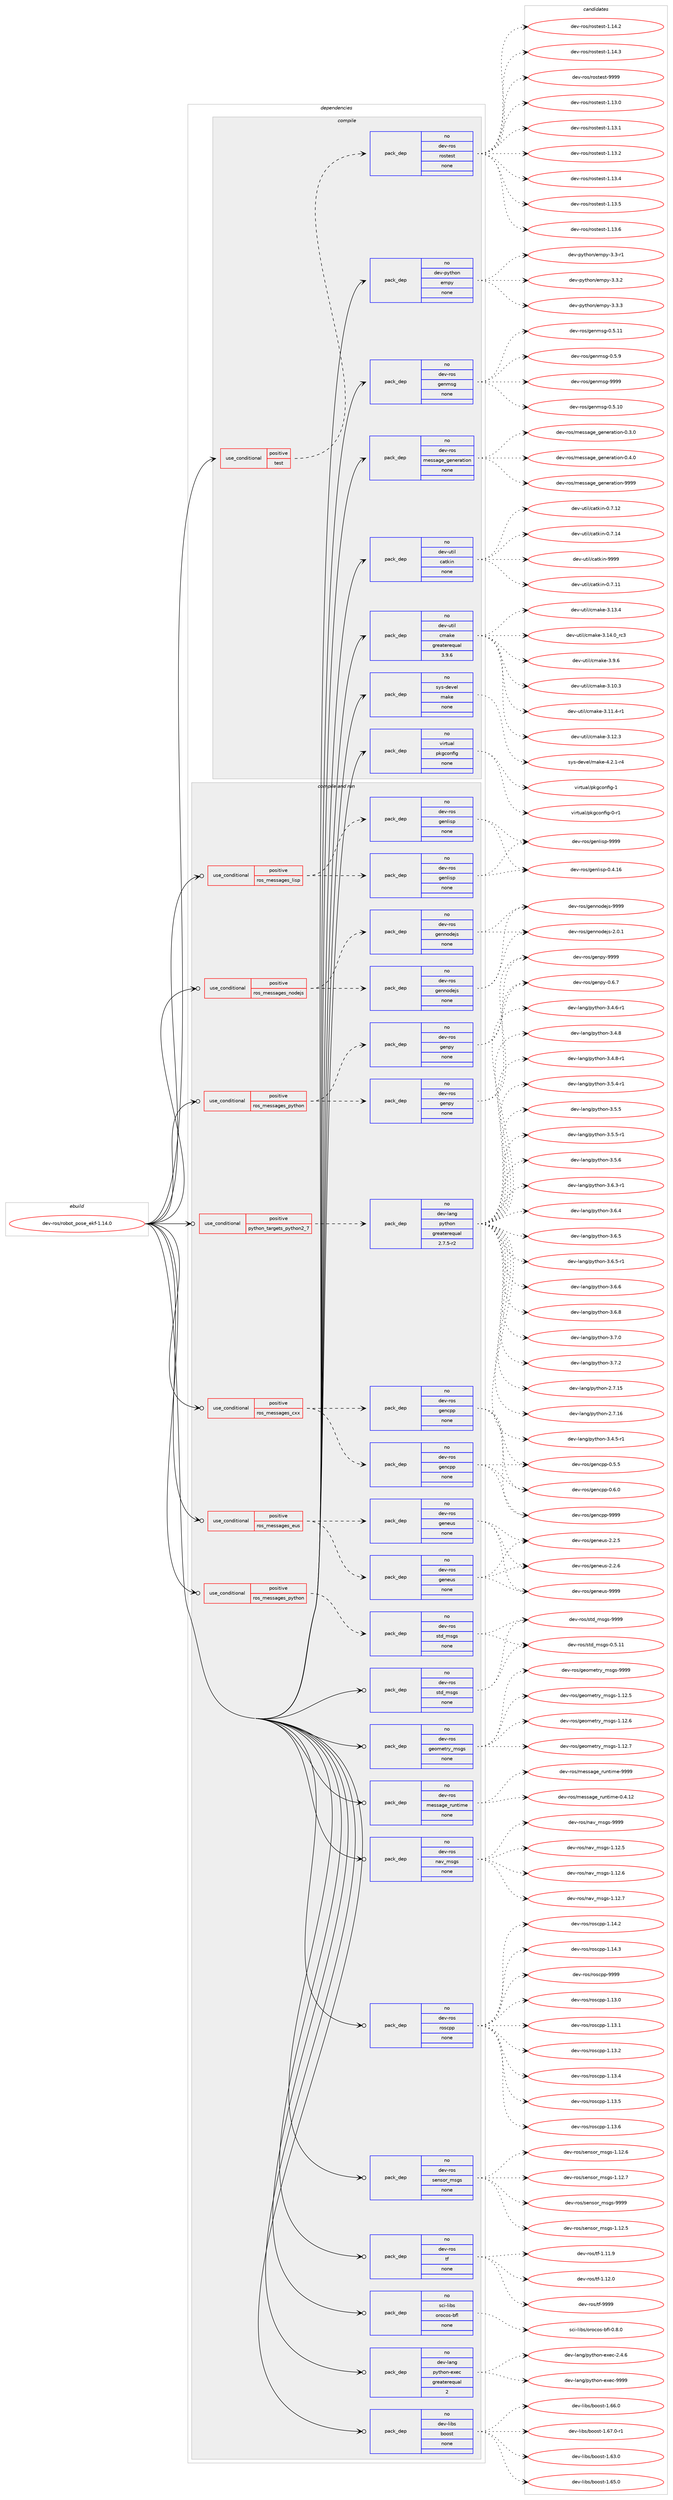 digraph prolog {

# *************
# Graph options
# *************

newrank=true;
concentrate=true;
compound=true;
graph [rankdir=LR,fontname=Helvetica,fontsize=10,ranksep=1.5];#, ranksep=2.5, nodesep=0.2];
edge  [arrowhead=vee];
node  [fontname=Helvetica,fontsize=10];

# **********
# The ebuild
# **********

subgraph cluster_leftcol {
color=gray;
rank=same;
label=<<i>ebuild</i>>;
id [label="dev-ros/robot_pose_ekf-1.14.0", color=red, width=4, href="../dev-ros/robot_pose_ekf-1.14.0.svg"];
}

# ****************
# The dependencies
# ****************

subgraph cluster_midcol {
color=gray;
label=<<i>dependencies</i>>;
subgraph cluster_compile {
fillcolor="#eeeeee";
style=filled;
label=<<i>compile</i>>;
subgraph cond389556 {
dependency1463170 [label=<<TABLE BORDER="0" CELLBORDER="1" CELLSPACING="0" CELLPADDING="4"><TR><TD ROWSPAN="3" CELLPADDING="10">use_conditional</TD></TR><TR><TD>positive</TD></TR><TR><TD>test</TD></TR></TABLE>>, shape=none, color=red];
subgraph pack1050224 {
dependency1463171 [label=<<TABLE BORDER="0" CELLBORDER="1" CELLSPACING="0" CELLPADDING="4" WIDTH="220"><TR><TD ROWSPAN="6" CELLPADDING="30">pack_dep</TD></TR><TR><TD WIDTH="110">no</TD></TR><TR><TD>dev-ros</TD></TR><TR><TD>rostest</TD></TR><TR><TD>none</TD></TR><TR><TD></TD></TR></TABLE>>, shape=none, color=blue];
}
dependency1463170:e -> dependency1463171:w [weight=20,style="dashed",arrowhead="vee"];
}
id:e -> dependency1463170:w [weight=20,style="solid",arrowhead="vee"];
subgraph pack1050225 {
dependency1463172 [label=<<TABLE BORDER="0" CELLBORDER="1" CELLSPACING="0" CELLPADDING="4" WIDTH="220"><TR><TD ROWSPAN="6" CELLPADDING="30">pack_dep</TD></TR><TR><TD WIDTH="110">no</TD></TR><TR><TD>dev-python</TD></TR><TR><TD>empy</TD></TR><TR><TD>none</TD></TR><TR><TD></TD></TR></TABLE>>, shape=none, color=blue];
}
id:e -> dependency1463172:w [weight=20,style="solid",arrowhead="vee"];
subgraph pack1050226 {
dependency1463173 [label=<<TABLE BORDER="0" CELLBORDER="1" CELLSPACING="0" CELLPADDING="4" WIDTH="220"><TR><TD ROWSPAN="6" CELLPADDING="30">pack_dep</TD></TR><TR><TD WIDTH="110">no</TD></TR><TR><TD>dev-ros</TD></TR><TR><TD>genmsg</TD></TR><TR><TD>none</TD></TR><TR><TD></TD></TR></TABLE>>, shape=none, color=blue];
}
id:e -> dependency1463173:w [weight=20,style="solid",arrowhead="vee"];
subgraph pack1050227 {
dependency1463174 [label=<<TABLE BORDER="0" CELLBORDER="1" CELLSPACING="0" CELLPADDING="4" WIDTH="220"><TR><TD ROWSPAN="6" CELLPADDING="30">pack_dep</TD></TR><TR><TD WIDTH="110">no</TD></TR><TR><TD>dev-ros</TD></TR><TR><TD>message_generation</TD></TR><TR><TD>none</TD></TR><TR><TD></TD></TR></TABLE>>, shape=none, color=blue];
}
id:e -> dependency1463174:w [weight=20,style="solid",arrowhead="vee"];
subgraph pack1050228 {
dependency1463175 [label=<<TABLE BORDER="0" CELLBORDER="1" CELLSPACING="0" CELLPADDING="4" WIDTH="220"><TR><TD ROWSPAN="6" CELLPADDING="30">pack_dep</TD></TR><TR><TD WIDTH="110">no</TD></TR><TR><TD>dev-util</TD></TR><TR><TD>catkin</TD></TR><TR><TD>none</TD></TR><TR><TD></TD></TR></TABLE>>, shape=none, color=blue];
}
id:e -> dependency1463175:w [weight=20,style="solid",arrowhead="vee"];
subgraph pack1050229 {
dependency1463176 [label=<<TABLE BORDER="0" CELLBORDER="1" CELLSPACING="0" CELLPADDING="4" WIDTH="220"><TR><TD ROWSPAN="6" CELLPADDING="30">pack_dep</TD></TR><TR><TD WIDTH="110">no</TD></TR><TR><TD>dev-util</TD></TR><TR><TD>cmake</TD></TR><TR><TD>greaterequal</TD></TR><TR><TD>3.9.6</TD></TR></TABLE>>, shape=none, color=blue];
}
id:e -> dependency1463176:w [weight=20,style="solid",arrowhead="vee"];
subgraph pack1050230 {
dependency1463177 [label=<<TABLE BORDER="0" CELLBORDER="1" CELLSPACING="0" CELLPADDING="4" WIDTH="220"><TR><TD ROWSPAN="6" CELLPADDING="30">pack_dep</TD></TR><TR><TD WIDTH="110">no</TD></TR><TR><TD>sys-devel</TD></TR><TR><TD>make</TD></TR><TR><TD>none</TD></TR><TR><TD></TD></TR></TABLE>>, shape=none, color=blue];
}
id:e -> dependency1463177:w [weight=20,style="solid",arrowhead="vee"];
subgraph pack1050231 {
dependency1463178 [label=<<TABLE BORDER="0" CELLBORDER="1" CELLSPACING="0" CELLPADDING="4" WIDTH="220"><TR><TD ROWSPAN="6" CELLPADDING="30">pack_dep</TD></TR><TR><TD WIDTH="110">no</TD></TR><TR><TD>virtual</TD></TR><TR><TD>pkgconfig</TD></TR><TR><TD>none</TD></TR><TR><TD></TD></TR></TABLE>>, shape=none, color=blue];
}
id:e -> dependency1463178:w [weight=20,style="solid",arrowhead="vee"];
}
subgraph cluster_compileandrun {
fillcolor="#eeeeee";
style=filled;
label=<<i>compile and run</i>>;
subgraph cond389557 {
dependency1463179 [label=<<TABLE BORDER="0" CELLBORDER="1" CELLSPACING="0" CELLPADDING="4"><TR><TD ROWSPAN="3" CELLPADDING="10">use_conditional</TD></TR><TR><TD>positive</TD></TR><TR><TD>python_targets_python2_7</TD></TR></TABLE>>, shape=none, color=red];
subgraph pack1050232 {
dependency1463180 [label=<<TABLE BORDER="0" CELLBORDER="1" CELLSPACING="0" CELLPADDING="4" WIDTH="220"><TR><TD ROWSPAN="6" CELLPADDING="30">pack_dep</TD></TR><TR><TD WIDTH="110">no</TD></TR><TR><TD>dev-lang</TD></TR><TR><TD>python</TD></TR><TR><TD>greaterequal</TD></TR><TR><TD>2.7.5-r2</TD></TR></TABLE>>, shape=none, color=blue];
}
dependency1463179:e -> dependency1463180:w [weight=20,style="dashed",arrowhead="vee"];
}
id:e -> dependency1463179:w [weight=20,style="solid",arrowhead="odotvee"];
subgraph cond389558 {
dependency1463181 [label=<<TABLE BORDER="0" CELLBORDER="1" CELLSPACING="0" CELLPADDING="4"><TR><TD ROWSPAN="3" CELLPADDING="10">use_conditional</TD></TR><TR><TD>positive</TD></TR><TR><TD>ros_messages_cxx</TD></TR></TABLE>>, shape=none, color=red];
subgraph pack1050233 {
dependency1463182 [label=<<TABLE BORDER="0" CELLBORDER="1" CELLSPACING="0" CELLPADDING="4" WIDTH="220"><TR><TD ROWSPAN="6" CELLPADDING="30">pack_dep</TD></TR><TR><TD WIDTH="110">no</TD></TR><TR><TD>dev-ros</TD></TR><TR><TD>gencpp</TD></TR><TR><TD>none</TD></TR><TR><TD></TD></TR></TABLE>>, shape=none, color=blue];
}
dependency1463181:e -> dependency1463182:w [weight=20,style="dashed",arrowhead="vee"];
subgraph pack1050234 {
dependency1463183 [label=<<TABLE BORDER="0" CELLBORDER="1" CELLSPACING="0" CELLPADDING="4" WIDTH="220"><TR><TD ROWSPAN="6" CELLPADDING="30">pack_dep</TD></TR><TR><TD WIDTH="110">no</TD></TR><TR><TD>dev-ros</TD></TR><TR><TD>gencpp</TD></TR><TR><TD>none</TD></TR><TR><TD></TD></TR></TABLE>>, shape=none, color=blue];
}
dependency1463181:e -> dependency1463183:w [weight=20,style="dashed",arrowhead="vee"];
}
id:e -> dependency1463181:w [weight=20,style="solid",arrowhead="odotvee"];
subgraph cond389559 {
dependency1463184 [label=<<TABLE BORDER="0" CELLBORDER="1" CELLSPACING="0" CELLPADDING="4"><TR><TD ROWSPAN="3" CELLPADDING="10">use_conditional</TD></TR><TR><TD>positive</TD></TR><TR><TD>ros_messages_eus</TD></TR></TABLE>>, shape=none, color=red];
subgraph pack1050235 {
dependency1463185 [label=<<TABLE BORDER="0" CELLBORDER="1" CELLSPACING="0" CELLPADDING="4" WIDTH="220"><TR><TD ROWSPAN="6" CELLPADDING="30">pack_dep</TD></TR><TR><TD WIDTH="110">no</TD></TR><TR><TD>dev-ros</TD></TR><TR><TD>geneus</TD></TR><TR><TD>none</TD></TR><TR><TD></TD></TR></TABLE>>, shape=none, color=blue];
}
dependency1463184:e -> dependency1463185:w [weight=20,style="dashed",arrowhead="vee"];
subgraph pack1050236 {
dependency1463186 [label=<<TABLE BORDER="0" CELLBORDER="1" CELLSPACING="0" CELLPADDING="4" WIDTH="220"><TR><TD ROWSPAN="6" CELLPADDING="30">pack_dep</TD></TR><TR><TD WIDTH="110">no</TD></TR><TR><TD>dev-ros</TD></TR><TR><TD>geneus</TD></TR><TR><TD>none</TD></TR><TR><TD></TD></TR></TABLE>>, shape=none, color=blue];
}
dependency1463184:e -> dependency1463186:w [weight=20,style="dashed",arrowhead="vee"];
}
id:e -> dependency1463184:w [weight=20,style="solid",arrowhead="odotvee"];
subgraph cond389560 {
dependency1463187 [label=<<TABLE BORDER="0" CELLBORDER="1" CELLSPACING="0" CELLPADDING="4"><TR><TD ROWSPAN="3" CELLPADDING="10">use_conditional</TD></TR><TR><TD>positive</TD></TR><TR><TD>ros_messages_lisp</TD></TR></TABLE>>, shape=none, color=red];
subgraph pack1050237 {
dependency1463188 [label=<<TABLE BORDER="0" CELLBORDER="1" CELLSPACING="0" CELLPADDING="4" WIDTH="220"><TR><TD ROWSPAN="6" CELLPADDING="30">pack_dep</TD></TR><TR><TD WIDTH="110">no</TD></TR><TR><TD>dev-ros</TD></TR><TR><TD>genlisp</TD></TR><TR><TD>none</TD></TR><TR><TD></TD></TR></TABLE>>, shape=none, color=blue];
}
dependency1463187:e -> dependency1463188:w [weight=20,style="dashed",arrowhead="vee"];
subgraph pack1050238 {
dependency1463189 [label=<<TABLE BORDER="0" CELLBORDER="1" CELLSPACING="0" CELLPADDING="4" WIDTH="220"><TR><TD ROWSPAN="6" CELLPADDING="30">pack_dep</TD></TR><TR><TD WIDTH="110">no</TD></TR><TR><TD>dev-ros</TD></TR><TR><TD>genlisp</TD></TR><TR><TD>none</TD></TR><TR><TD></TD></TR></TABLE>>, shape=none, color=blue];
}
dependency1463187:e -> dependency1463189:w [weight=20,style="dashed",arrowhead="vee"];
}
id:e -> dependency1463187:w [weight=20,style="solid",arrowhead="odotvee"];
subgraph cond389561 {
dependency1463190 [label=<<TABLE BORDER="0" CELLBORDER="1" CELLSPACING="0" CELLPADDING="4"><TR><TD ROWSPAN="3" CELLPADDING="10">use_conditional</TD></TR><TR><TD>positive</TD></TR><TR><TD>ros_messages_nodejs</TD></TR></TABLE>>, shape=none, color=red];
subgraph pack1050239 {
dependency1463191 [label=<<TABLE BORDER="0" CELLBORDER="1" CELLSPACING="0" CELLPADDING="4" WIDTH="220"><TR><TD ROWSPAN="6" CELLPADDING="30">pack_dep</TD></TR><TR><TD WIDTH="110">no</TD></TR><TR><TD>dev-ros</TD></TR><TR><TD>gennodejs</TD></TR><TR><TD>none</TD></TR><TR><TD></TD></TR></TABLE>>, shape=none, color=blue];
}
dependency1463190:e -> dependency1463191:w [weight=20,style="dashed",arrowhead="vee"];
subgraph pack1050240 {
dependency1463192 [label=<<TABLE BORDER="0" CELLBORDER="1" CELLSPACING="0" CELLPADDING="4" WIDTH="220"><TR><TD ROWSPAN="6" CELLPADDING="30">pack_dep</TD></TR><TR><TD WIDTH="110">no</TD></TR><TR><TD>dev-ros</TD></TR><TR><TD>gennodejs</TD></TR><TR><TD>none</TD></TR><TR><TD></TD></TR></TABLE>>, shape=none, color=blue];
}
dependency1463190:e -> dependency1463192:w [weight=20,style="dashed",arrowhead="vee"];
}
id:e -> dependency1463190:w [weight=20,style="solid",arrowhead="odotvee"];
subgraph cond389562 {
dependency1463193 [label=<<TABLE BORDER="0" CELLBORDER="1" CELLSPACING="0" CELLPADDING="4"><TR><TD ROWSPAN="3" CELLPADDING="10">use_conditional</TD></TR><TR><TD>positive</TD></TR><TR><TD>ros_messages_python</TD></TR></TABLE>>, shape=none, color=red];
subgraph pack1050241 {
dependency1463194 [label=<<TABLE BORDER="0" CELLBORDER="1" CELLSPACING="0" CELLPADDING="4" WIDTH="220"><TR><TD ROWSPAN="6" CELLPADDING="30">pack_dep</TD></TR><TR><TD WIDTH="110">no</TD></TR><TR><TD>dev-ros</TD></TR><TR><TD>genpy</TD></TR><TR><TD>none</TD></TR><TR><TD></TD></TR></TABLE>>, shape=none, color=blue];
}
dependency1463193:e -> dependency1463194:w [weight=20,style="dashed",arrowhead="vee"];
subgraph pack1050242 {
dependency1463195 [label=<<TABLE BORDER="0" CELLBORDER="1" CELLSPACING="0" CELLPADDING="4" WIDTH="220"><TR><TD ROWSPAN="6" CELLPADDING="30">pack_dep</TD></TR><TR><TD WIDTH="110">no</TD></TR><TR><TD>dev-ros</TD></TR><TR><TD>genpy</TD></TR><TR><TD>none</TD></TR><TR><TD></TD></TR></TABLE>>, shape=none, color=blue];
}
dependency1463193:e -> dependency1463195:w [weight=20,style="dashed",arrowhead="vee"];
}
id:e -> dependency1463193:w [weight=20,style="solid",arrowhead="odotvee"];
subgraph cond389563 {
dependency1463196 [label=<<TABLE BORDER="0" CELLBORDER="1" CELLSPACING="0" CELLPADDING="4"><TR><TD ROWSPAN="3" CELLPADDING="10">use_conditional</TD></TR><TR><TD>positive</TD></TR><TR><TD>ros_messages_python</TD></TR></TABLE>>, shape=none, color=red];
subgraph pack1050243 {
dependency1463197 [label=<<TABLE BORDER="0" CELLBORDER="1" CELLSPACING="0" CELLPADDING="4" WIDTH="220"><TR><TD ROWSPAN="6" CELLPADDING="30">pack_dep</TD></TR><TR><TD WIDTH="110">no</TD></TR><TR><TD>dev-ros</TD></TR><TR><TD>std_msgs</TD></TR><TR><TD>none</TD></TR><TR><TD></TD></TR></TABLE>>, shape=none, color=blue];
}
dependency1463196:e -> dependency1463197:w [weight=20,style="dashed",arrowhead="vee"];
}
id:e -> dependency1463196:w [weight=20,style="solid",arrowhead="odotvee"];
subgraph pack1050244 {
dependency1463198 [label=<<TABLE BORDER="0" CELLBORDER="1" CELLSPACING="0" CELLPADDING="4" WIDTH="220"><TR><TD ROWSPAN="6" CELLPADDING="30">pack_dep</TD></TR><TR><TD WIDTH="110">no</TD></TR><TR><TD>dev-lang</TD></TR><TR><TD>python-exec</TD></TR><TR><TD>greaterequal</TD></TR><TR><TD>2</TD></TR></TABLE>>, shape=none, color=blue];
}
id:e -> dependency1463198:w [weight=20,style="solid",arrowhead="odotvee"];
subgraph pack1050245 {
dependency1463199 [label=<<TABLE BORDER="0" CELLBORDER="1" CELLSPACING="0" CELLPADDING="4" WIDTH="220"><TR><TD ROWSPAN="6" CELLPADDING="30">pack_dep</TD></TR><TR><TD WIDTH="110">no</TD></TR><TR><TD>dev-libs</TD></TR><TR><TD>boost</TD></TR><TR><TD>none</TD></TR><TR><TD></TD></TR></TABLE>>, shape=none, color=blue];
}
id:e -> dependency1463199:w [weight=20,style="solid",arrowhead="odotvee"];
subgraph pack1050246 {
dependency1463200 [label=<<TABLE BORDER="0" CELLBORDER="1" CELLSPACING="0" CELLPADDING="4" WIDTH="220"><TR><TD ROWSPAN="6" CELLPADDING="30">pack_dep</TD></TR><TR><TD WIDTH="110">no</TD></TR><TR><TD>dev-ros</TD></TR><TR><TD>geometry_msgs</TD></TR><TR><TD>none</TD></TR><TR><TD></TD></TR></TABLE>>, shape=none, color=blue];
}
id:e -> dependency1463200:w [weight=20,style="solid",arrowhead="odotvee"];
subgraph pack1050247 {
dependency1463201 [label=<<TABLE BORDER="0" CELLBORDER="1" CELLSPACING="0" CELLPADDING="4" WIDTH="220"><TR><TD ROWSPAN="6" CELLPADDING="30">pack_dep</TD></TR><TR><TD WIDTH="110">no</TD></TR><TR><TD>dev-ros</TD></TR><TR><TD>message_runtime</TD></TR><TR><TD>none</TD></TR><TR><TD></TD></TR></TABLE>>, shape=none, color=blue];
}
id:e -> dependency1463201:w [weight=20,style="solid",arrowhead="odotvee"];
subgraph pack1050248 {
dependency1463202 [label=<<TABLE BORDER="0" CELLBORDER="1" CELLSPACING="0" CELLPADDING="4" WIDTH="220"><TR><TD ROWSPAN="6" CELLPADDING="30">pack_dep</TD></TR><TR><TD WIDTH="110">no</TD></TR><TR><TD>dev-ros</TD></TR><TR><TD>nav_msgs</TD></TR><TR><TD>none</TD></TR><TR><TD></TD></TR></TABLE>>, shape=none, color=blue];
}
id:e -> dependency1463202:w [weight=20,style="solid",arrowhead="odotvee"];
subgraph pack1050249 {
dependency1463203 [label=<<TABLE BORDER="0" CELLBORDER="1" CELLSPACING="0" CELLPADDING="4" WIDTH="220"><TR><TD ROWSPAN="6" CELLPADDING="30">pack_dep</TD></TR><TR><TD WIDTH="110">no</TD></TR><TR><TD>dev-ros</TD></TR><TR><TD>roscpp</TD></TR><TR><TD>none</TD></TR><TR><TD></TD></TR></TABLE>>, shape=none, color=blue];
}
id:e -> dependency1463203:w [weight=20,style="solid",arrowhead="odotvee"];
subgraph pack1050250 {
dependency1463204 [label=<<TABLE BORDER="0" CELLBORDER="1" CELLSPACING="0" CELLPADDING="4" WIDTH="220"><TR><TD ROWSPAN="6" CELLPADDING="30">pack_dep</TD></TR><TR><TD WIDTH="110">no</TD></TR><TR><TD>dev-ros</TD></TR><TR><TD>sensor_msgs</TD></TR><TR><TD>none</TD></TR><TR><TD></TD></TR></TABLE>>, shape=none, color=blue];
}
id:e -> dependency1463204:w [weight=20,style="solid",arrowhead="odotvee"];
subgraph pack1050251 {
dependency1463205 [label=<<TABLE BORDER="0" CELLBORDER="1" CELLSPACING="0" CELLPADDING="4" WIDTH="220"><TR><TD ROWSPAN="6" CELLPADDING="30">pack_dep</TD></TR><TR><TD WIDTH="110">no</TD></TR><TR><TD>dev-ros</TD></TR><TR><TD>std_msgs</TD></TR><TR><TD>none</TD></TR><TR><TD></TD></TR></TABLE>>, shape=none, color=blue];
}
id:e -> dependency1463205:w [weight=20,style="solid",arrowhead="odotvee"];
subgraph pack1050252 {
dependency1463206 [label=<<TABLE BORDER="0" CELLBORDER="1" CELLSPACING="0" CELLPADDING="4" WIDTH="220"><TR><TD ROWSPAN="6" CELLPADDING="30">pack_dep</TD></TR><TR><TD WIDTH="110">no</TD></TR><TR><TD>dev-ros</TD></TR><TR><TD>tf</TD></TR><TR><TD>none</TD></TR><TR><TD></TD></TR></TABLE>>, shape=none, color=blue];
}
id:e -> dependency1463206:w [weight=20,style="solid",arrowhead="odotvee"];
subgraph pack1050253 {
dependency1463207 [label=<<TABLE BORDER="0" CELLBORDER="1" CELLSPACING="0" CELLPADDING="4" WIDTH="220"><TR><TD ROWSPAN="6" CELLPADDING="30">pack_dep</TD></TR><TR><TD WIDTH="110">no</TD></TR><TR><TD>sci-libs</TD></TR><TR><TD>orocos-bfl</TD></TR><TR><TD>none</TD></TR><TR><TD></TD></TR></TABLE>>, shape=none, color=blue];
}
id:e -> dependency1463207:w [weight=20,style="solid",arrowhead="odotvee"];
}
subgraph cluster_run {
fillcolor="#eeeeee";
style=filled;
label=<<i>run</i>>;
}
}

# **************
# The candidates
# **************

subgraph cluster_choices {
rank=same;
color=gray;
label=<<i>candidates</i>>;

subgraph choice1050224 {
color=black;
nodesep=1;
choice100101118451141111154711411111511610111511645494649514648 [label="dev-ros/rostest-1.13.0", color=red, width=4,href="../dev-ros/rostest-1.13.0.svg"];
choice100101118451141111154711411111511610111511645494649514649 [label="dev-ros/rostest-1.13.1", color=red, width=4,href="../dev-ros/rostest-1.13.1.svg"];
choice100101118451141111154711411111511610111511645494649514650 [label="dev-ros/rostest-1.13.2", color=red, width=4,href="../dev-ros/rostest-1.13.2.svg"];
choice100101118451141111154711411111511610111511645494649514652 [label="dev-ros/rostest-1.13.4", color=red, width=4,href="../dev-ros/rostest-1.13.4.svg"];
choice100101118451141111154711411111511610111511645494649514653 [label="dev-ros/rostest-1.13.5", color=red, width=4,href="../dev-ros/rostest-1.13.5.svg"];
choice100101118451141111154711411111511610111511645494649514654 [label="dev-ros/rostest-1.13.6", color=red, width=4,href="../dev-ros/rostest-1.13.6.svg"];
choice100101118451141111154711411111511610111511645494649524650 [label="dev-ros/rostest-1.14.2", color=red, width=4,href="../dev-ros/rostest-1.14.2.svg"];
choice100101118451141111154711411111511610111511645494649524651 [label="dev-ros/rostest-1.14.3", color=red, width=4,href="../dev-ros/rostest-1.14.3.svg"];
choice10010111845114111115471141111151161011151164557575757 [label="dev-ros/rostest-9999", color=red, width=4,href="../dev-ros/rostest-9999.svg"];
dependency1463171:e -> choice100101118451141111154711411111511610111511645494649514648:w [style=dotted,weight="100"];
dependency1463171:e -> choice100101118451141111154711411111511610111511645494649514649:w [style=dotted,weight="100"];
dependency1463171:e -> choice100101118451141111154711411111511610111511645494649514650:w [style=dotted,weight="100"];
dependency1463171:e -> choice100101118451141111154711411111511610111511645494649514652:w [style=dotted,weight="100"];
dependency1463171:e -> choice100101118451141111154711411111511610111511645494649514653:w [style=dotted,weight="100"];
dependency1463171:e -> choice100101118451141111154711411111511610111511645494649514654:w [style=dotted,weight="100"];
dependency1463171:e -> choice100101118451141111154711411111511610111511645494649524650:w [style=dotted,weight="100"];
dependency1463171:e -> choice100101118451141111154711411111511610111511645494649524651:w [style=dotted,weight="100"];
dependency1463171:e -> choice10010111845114111115471141111151161011151164557575757:w [style=dotted,weight="100"];
}
subgraph choice1050225 {
color=black;
nodesep=1;
choice1001011184511212111610411111047101109112121455146514511449 [label="dev-python/empy-3.3-r1", color=red, width=4,href="../dev-python/empy-3.3-r1.svg"];
choice1001011184511212111610411111047101109112121455146514650 [label="dev-python/empy-3.3.2", color=red, width=4,href="../dev-python/empy-3.3.2.svg"];
choice1001011184511212111610411111047101109112121455146514651 [label="dev-python/empy-3.3.3", color=red, width=4,href="../dev-python/empy-3.3.3.svg"];
dependency1463172:e -> choice1001011184511212111610411111047101109112121455146514511449:w [style=dotted,weight="100"];
dependency1463172:e -> choice1001011184511212111610411111047101109112121455146514650:w [style=dotted,weight="100"];
dependency1463172:e -> choice1001011184511212111610411111047101109112121455146514651:w [style=dotted,weight="100"];
}
subgraph choice1050226 {
color=black;
nodesep=1;
choice100101118451141111154710310111010911510345484653464948 [label="dev-ros/genmsg-0.5.10", color=red, width=4,href="../dev-ros/genmsg-0.5.10.svg"];
choice100101118451141111154710310111010911510345484653464949 [label="dev-ros/genmsg-0.5.11", color=red, width=4,href="../dev-ros/genmsg-0.5.11.svg"];
choice1001011184511411111547103101110109115103454846534657 [label="dev-ros/genmsg-0.5.9", color=red, width=4,href="../dev-ros/genmsg-0.5.9.svg"];
choice10010111845114111115471031011101091151034557575757 [label="dev-ros/genmsg-9999", color=red, width=4,href="../dev-ros/genmsg-9999.svg"];
dependency1463173:e -> choice100101118451141111154710310111010911510345484653464948:w [style=dotted,weight="100"];
dependency1463173:e -> choice100101118451141111154710310111010911510345484653464949:w [style=dotted,weight="100"];
dependency1463173:e -> choice1001011184511411111547103101110109115103454846534657:w [style=dotted,weight="100"];
dependency1463173:e -> choice10010111845114111115471031011101091151034557575757:w [style=dotted,weight="100"];
}
subgraph choice1050227 {
color=black;
nodesep=1;
choice1001011184511411111547109101115115971031019510310111010111497116105111110454846514648 [label="dev-ros/message_generation-0.3.0", color=red, width=4,href="../dev-ros/message_generation-0.3.0.svg"];
choice1001011184511411111547109101115115971031019510310111010111497116105111110454846524648 [label="dev-ros/message_generation-0.4.0", color=red, width=4,href="../dev-ros/message_generation-0.4.0.svg"];
choice10010111845114111115471091011151159710310195103101110101114971161051111104557575757 [label="dev-ros/message_generation-9999", color=red, width=4,href="../dev-ros/message_generation-9999.svg"];
dependency1463174:e -> choice1001011184511411111547109101115115971031019510310111010111497116105111110454846514648:w [style=dotted,weight="100"];
dependency1463174:e -> choice1001011184511411111547109101115115971031019510310111010111497116105111110454846524648:w [style=dotted,weight="100"];
dependency1463174:e -> choice10010111845114111115471091011151159710310195103101110101114971161051111104557575757:w [style=dotted,weight="100"];
}
subgraph choice1050228 {
color=black;
nodesep=1;
choice1001011184511711610510847999711610710511045484655464949 [label="dev-util/catkin-0.7.11", color=red, width=4,href="../dev-util/catkin-0.7.11.svg"];
choice1001011184511711610510847999711610710511045484655464950 [label="dev-util/catkin-0.7.12", color=red, width=4,href="../dev-util/catkin-0.7.12.svg"];
choice1001011184511711610510847999711610710511045484655464952 [label="dev-util/catkin-0.7.14", color=red, width=4,href="../dev-util/catkin-0.7.14.svg"];
choice100101118451171161051084799971161071051104557575757 [label="dev-util/catkin-9999", color=red, width=4,href="../dev-util/catkin-9999.svg"];
dependency1463175:e -> choice1001011184511711610510847999711610710511045484655464949:w [style=dotted,weight="100"];
dependency1463175:e -> choice1001011184511711610510847999711610710511045484655464950:w [style=dotted,weight="100"];
dependency1463175:e -> choice1001011184511711610510847999711610710511045484655464952:w [style=dotted,weight="100"];
dependency1463175:e -> choice100101118451171161051084799971161071051104557575757:w [style=dotted,weight="100"];
}
subgraph choice1050229 {
color=black;
nodesep=1;
choice1001011184511711610510847991099710710145514649484651 [label="dev-util/cmake-3.10.3", color=red, width=4,href="../dev-util/cmake-3.10.3.svg"];
choice10010111845117116105108479910997107101455146494946524511449 [label="dev-util/cmake-3.11.4-r1", color=red, width=4,href="../dev-util/cmake-3.11.4-r1.svg"];
choice1001011184511711610510847991099710710145514649504651 [label="dev-util/cmake-3.12.3", color=red, width=4,href="../dev-util/cmake-3.12.3.svg"];
choice1001011184511711610510847991099710710145514649514652 [label="dev-util/cmake-3.13.4", color=red, width=4,href="../dev-util/cmake-3.13.4.svg"];
choice1001011184511711610510847991099710710145514649524648951149951 [label="dev-util/cmake-3.14.0_rc3", color=red, width=4,href="../dev-util/cmake-3.14.0_rc3.svg"];
choice10010111845117116105108479910997107101455146574654 [label="dev-util/cmake-3.9.6", color=red, width=4,href="../dev-util/cmake-3.9.6.svg"];
dependency1463176:e -> choice1001011184511711610510847991099710710145514649484651:w [style=dotted,weight="100"];
dependency1463176:e -> choice10010111845117116105108479910997107101455146494946524511449:w [style=dotted,weight="100"];
dependency1463176:e -> choice1001011184511711610510847991099710710145514649504651:w [style=dotted,weight="100"];
dependency1463176:e -> choice1001011184511711610510847991099710710145514649514652:w [style=dotted,weight="100"];
dependency1463176:e -> choice1001011184511711610510847991099710710145514649524648951149951:w [style=dotted,weight="100"];
dependency1463176:e -> choice10010111845117116105108479910997107101455146574654:w [style=dotted,weight="100"];
}
subgraph choice1050230 {
color=black;
nodesep=1;
choice1151211154510010111810110847109971071014552465046494511452 [label="sys-devel/make-4.2.1-r4", color=red, width=4,href="../sys-devel/make-4.2.1-r4.svg"];
dependency1463177:e -> choice1151211154510010111810110847109971071014552465046494511452:w [style=dotted,weight="100"];
}
subgraph choice1050231 {
color=black;
nodesep=1;
choice11810511411611797108471121071039911111010210510345484511449 [label="virtual/pkgconfig-0-r1", color=red, width=4,href="../virtual/pkgconfig-0-r1.svg"];
choice1181051141161179710847112107103991111101021051034549 [label="virtual/pkgconfig-1", color=red, width=4,href="../virtual/pkgconfig-1.svg"];
dependency1463178:e -> choice11810511411611797108471121071039911111010210510345484511449:w [style=dotted,weight="100"];
dependency1463178:e -> choice1181051141161179710847112107103991111101021051034549:w [style=dotted,weight="100"];
}
subgraph choice1050232 {
color=black;
nodesep=1;
choice10010111845108971101034711212111610411111045504655464953 [label="dev-lang/python-2.7.15", color=red, width=4,href="../dev-lang/python-2.7.15.svg"];
choice10010111845108971101034711212111610411111045504655464954 [label="dev-lang/python-2.7.16", color=red, width=4,href="../dev-lang/python-2.7.16.svg"];
choice1001011184510897110103471121211161041111104551465246534511449 [label="dev-lang/python-3.4.5-r1", color=red, width=4,href="../dev-lang/python-3.4.5-r1.svg"];
choice1001011184510897110103471121211161041111104551465246544511449 [label="dev-lang/python-3.4.6-r1", color=red, width=4,href="../dev-lang/python-3.4.6-r1.svg"];
choice100101118451089711010347112121116104111110455146524656 [label="dev-lang/python-3.4.8", color=red, width=4,href="../dev-lang/python-3.4.8.svg"];
choice1001011184510897110103471121211161041111104551465246564511449 [label="dev-lang/python-3.4.8-r1", color=red, width=4,href="../dev-lang/python-3.4.8-r1.svg"];
choice1001011184510897110103471121211161041111104551465346524511449 [label="dev-lang/python-3.5.4-r1", color=red, width=4,href="../dev-lang/python-3.5.4-r1.svg"];
choice100101118451089711010347112121116104111110455146534653 [label="dev-lang/python-3.5.5", color=red, width=4,href="../dev-lang/python-3.5.5.svg"];
choice1001011184510897110103471121211161041111104551465346534511449 [label="dev-lang/python-3.5.5-r1", color=red, width=4,href="../dev-lang/python-3.5.5-r1.svg"];
choice100101118451089711010347112121116104111110455146534654 [label="dev-lang/python-3.5.6", color=red, width=4,href="../dev-lang/python-3.5.6.svg"];
choice1001011184510897110103471121211161041111104551465446514511449 [label="dev-lang/python-3.6.3-r1", color=red, width=4,href="../dev-lang/python-3.6.3-r1.svg"];
choice100101118451089711010347112121116104111110455146544652 [label="dev-lang/python-3.6.4", color=red, width=4,href="../dev-lang/python-3.6.4.svg"];
choice100101118451089711010347112121116104111110455146544653 [label="dev-lang/python-3.6.5", color=red, width=4,href="../dev-lang/python-3.6.5.svg"];
choice1001011184510897110103471121211161041111104551465446534511449 [label="dev-lang/python-3.6.5-r1", color=red, width=4,href="../dev-lang/python-3.6.5-r1.svg"];
choice100101118451089711010347112121116104111110455146544654 [label="dev-lang/python-3.6.6", color=red, width=4,href="../dev-lang/python-3.6.6.svg"];
choice100101118451089711010347112121116104111110455146544656 [label="dev-lang/python-3.6.8", color=red, width=4,href="../dev-lang/python-3.6.8.svg"];
choice100101118451089711010347112121116104111110455146554648 [label="dev-lang/python-3.7.0", color=red, width=4,href="../dev-lang/python-3.7.0.svg"];
choice100101118451089711010347112121116104111110455146554650 [label="dev-lang/python-3.7.2", color=red, width=4,href="../dev-lang/python-3.7.2.svg"];
dependency1463180:e -> choice10010111845108971101034711212111610411111045504655464953:w [style=dotted,weight="100"];
dependency1463180:e -> choice10010111845108971101034711212111610411111045504655464954:w [style=dotted,weight="100"];
dependency1463180:e -> choice1001011184510897110103471121211161041111104551465246534511449:w [style=dotted,weight="100"];
dependency1463180:e -> choice1001011184510897110103471121211161041111104551465246544511449:w [style=dotted,weight="100"];
dependency1463180:e -> choice100101118451089711010347112121116104111110455146524656:w [style=dotted,weight="100"];
dependency1463180:e -> choice1001011184510897110103471121211161041111104551465246564511449:w [style=dotted,weight="100"];
dependency1463180:e -> choice1001011184510897110103471121211161041111104551465346524511449:w [style=dotted,weight="100"];
dependency1463180:e -> choice100101118451089711010347112121116104111110455146534653:w [style=dotted,weight="100"];
dependency1463180:e -> choice1001011184510897110103471121211161041111104551465346534511449:w [style=dotted,weight="100"];
dependency1463180:e -> choice100101118451089711010347112121116104111110455146534654:w [style=dotted,weight="100"];
dependency1463180:e -> choice1001011184510897110103471121211161041111104551465446514511449:w [style=dotted,weight="100"];
dependency1463180:e -> choice100101118451089711010347112121116104111110455146544652:w [style=dotted,weight="100"];
dependency1463180:e -> choice100101118451089711010347112121116104111110455146544653:w [style=dotted,weight="100"];
dependency1463180:e -> choice1001011184510897110103471121211161041111104551465446534511449:w [style=dotted,weight="100"];
dependency1463180:e -> choice100101118451089711010347112121116104111110455146544654:w [style=dotted,weight="100"];
dependency1463180:e -> choice100101118451089711010347112121116104111110455146544656:w [style=dotted,weight="100"];
dependency1463180:e -> choice100101118451089711010347112121116104111110455146554648:w [style=dotted,weight="100"];
dependency1463180:e -> choice100101118451089711010347112121116104111110455146554650:w [style=dotted,weight="100"];
}
subgraph choice1050233 {
color=black;
nodesep=1;
choice100101118451141111154710310111099112112454846534653 [label="dev-ros/gencpp-0.5.5", color=red, width=4,href="../dev-ros/gencpp-0.5.5.svg"];
choice100101118451141111154710310111099112112454846544648 [label="dev-ros/gencpp-0.6.0", color=red, width=4,href="../dev-ros/gencpp-0.6.0.svg"];
choice1001011184511411111547103101110991121124557575757 [label="dev-ros/gencpp-9999", color=red, width=4,href="../dev-ros/gencpp-9999.svg"];
dependency1463182:e -> choice100101118451141111154710310111099112112454846534653:w [style=dotted,weight="100"];
dependency1463182:e -> choice100101118451141111154710310111099112112454846544648:w [style=dotted,weight="100"];
dependency1463182:e -> choice1001011184511411111547103101110991121124557575757:w [style=dotted,weight="100"];
}
subgraph choice1050234 {
color=black;
nodesep=1;
choice100101118451141111154710310111099112112454846534653 [label="dev-ros/gencpp-0.5.5", color=red, width=4,href="../dev-ros/gencpp-0.5.5.svg"];
choice100101118451141111154710310111099112112454846544648 [label="dev-ros/gencpp-0.6.0", color=red, width=4,href="../dev-ros/gencpp-0.6.0.svg"];
choice1001011184511411111547103101110991121124557575757 [label="dev-ros/gencpp-9999", color=red, width=4,href="../dev-ros/gencpp-9999.svg"];
dependency1463183:e -> choice100101118451141111154710310111099112112454846534653:w [style=dotted,weight="100"];
dependency1463183:e -> choice100101118451141111154710310111099112112454846544648:w [style=dotted,weight="100"];
dependency1463183:e -> choice1001011184511411111547103101110991121124557575757:w [style=dotted,weight="100"];
}
subgraph choice1050235 {
color=black;
nodesep=1;
choice1001011184511411111547103101110101117115455046504653 [label="dev-ros/geneus-2.2.5", color=red, width=4,href="../dev-ros/geneus-2.2.5.svg"];
choice1001011184511411111547103101110101117115455046504654 [label="dev-ros/geneus-2.2.6", color=red, width=4,href="../dev-ros/geneus-2.2.6.svg"];
choice10010111845114111115471031011101011171154557575757 [label="dev-ros/geneus-9999", color=red, width=4,href="../dev-ros/geneus-9999.svg"];
dependency1463185:e -> choice1001011184511411111547103101110101117115455046504653:w [style=dotted,weight="100"];
dependency1463185:e -> choice1001011184511411111547103101110101117115455046504654:w [style=dotted,weight="100"];
dependency1463185:e -> choice10010111845114111115471031011101011171154557575757:w [style=dotted,weight="100"];
}
subgraph choice1050236 {
color=black;
nodesep=1;
choice1001011184511411111547103101110101117115455046504653 [label="dev-ros/geneus-2.2.5", color=red, width=4,href="../dev-ros/geneus-2.2.5.svg"];
choice1001011184511411111547103101110101117115455046504654 [label="dev-ros/geneus-2.2.6", color=red, width=4,href="../dev-ros/geneus-2.2.6.svg"];
choice10010111845114111115471031011101011171154557575757 [label="dev-ros/geneus-9999", color=red, width=4,href="../dev-ros/geneus-9999.svg"];
dependency1463186:e -> choice1001011184511411111547103101110101117115455046504653:w [style=dotted,weight="100"];
dependency1463186:e -> choice1001011184511411111547103101110101117115455046504654:w [style=dotted,weight="100"];
dependency1463186:e -> choice10010111845114111115471031011101011171154557575757:w [style=dotted,weight="100"];
}
subgraph choice1050237 {
color=black;
nodesep=1;
choice100101118451141111154710310111010810511511245484652464954 [label="dev-ros/genlisp-0.4.16", color=red, width=4,href="../dev-ros/genlisp-0.4.16.svg"];
choice10010111845114111115471031011101081051151124557575757 [label="dev-ros/genlisp-9999", color=red, width=4,href="../dev-ros/genlisp-9999.svg"];
dependency1463188:e -> choice100101118451141111154710310111010810511511245484652464954:w [style=dotted,weight="100"];
dependency1463188:e -> choice10010111845114111115471031011101081051151124557575757:w [style=dotted,weight="100"];
}
subgraph choice1050238 {
color=black;
nodesep=1;
choice100101118451141111154710310111010810511511245484652464954 [label="dev-ros/genlisp-0.4.16", color=red, width=4,href="../dev-ros/genlisp-0.4.16.svg"];
choice10010111845114111115471031011101081051151124557575757 [label="dev-ros/genlisp-9999", color=red, width=4,href="../dev-ros/genlisp-9999.svg"];
dependency1463189:e -> choice100101118451141111154710310111010810511511245484652464954:w [style=dotted,weight="100"];
dependency1463189:e -> choice10010111845114111115471031011101081051151124557575757:w [style=dotted,weight="100"];
}
subgraph choice1050239 {
color=black;
nodesep=1;
choice1001011184511411111547103101110110111100101106115455046484649 [label="dev-ros/gennodejs-2.0.1", color=red, width=4,href="../dev-ros/gennodejs-2.0.1.svg"];
choice10010111845114111115471031011101101111001011061154557575757 [label="dev-ros/gennodejs-9999", color=red, width=4,href="../dev-ros/gennodejs-9999.svg"];
dependency1463191:e -> choice1001011184511411111547103101110110111100101106115455046484649:w [style=dotted,weight="100"];
dependency1463191:e -> choice10010111845114111115471031011101101111001011061154557575757:w [style=dotted,weight="100"];
}
subgraph choice1050240 {
color=black;
nodesep=1;
choice1001011184511411111547103101110110111100101106115455046484649 [label="dev-ros/gennodejs-2.0.1", color=red, width=4,href="../dev-ros/gennodejs-2.0.1.svg"];
choice10010111845114111115471031011101101111001011061154557575757 [label="dev-ros/gennodejs-9999", color=red, width=4,href="../dev-ros/gennodejs-9999.svg"];
dependency1463192:e -> choice1001011184511411111547103101110110111100101106115455046484649:w [style=dotted,weight="100"];
dependency1463192:e -> choice10010111845114111115471031011101101111001011061154557575757:w [style=dotted,weight="100"];
}
subgraph choice1050241 {
color=black;
nodesep=1;
choice1001011184511411111547103101110112121454846544655 [label="dev-ros/genpy-0.6.7", color=red, width=4,href="../dev-ros/genpy-0.6.7.svg"];
choice10010111845114111115471031011101121214557575757 [label="dev-ros/genpy-9999", color=red, width=4,href="../dev-ros/genpy-9999.svg"];
dependency1463194:e -> choice1001011184511411111547103101110112121454846544655:w [style=dotted,weight="100"];
dependency1463194:e -> choice10010111845114111115471031011101121214557575757:w [style=dotted,weight="100"];
}
subgraph choice1050242 {
color=black;
nodesep=1;
choice1001011184511411111547103101110112121454846544655 [label="dev-ros/genpy-0.6.7", color=red, width=4,href="../dev-ros/genpy-0.6.7.svg"];
choice10010111845114111115471031011101121214557575757 [label="dev-ros/genpy-9999", color=red, width=4,href="../dev-ros/genpy-9999.svg"];
dependency1463195:e -> choice1001011184511411111547103101110112121454846544655:w [style=dotted,weight="100"];
dependency1463195:e -> choice10010111845114111115471031011101121214557575757:w [style=dotted,weight="100"];
}
subgraph choice1050243 {
color=black;
nodesep=1;
choice10010111845114111115471151161009510911510311545484653464949 [label="dev-ros/std_msgs-0.5.11", color=red, width=4,href="../dev-ros/std_msgs-0.5.11.svg"];
choice1001011184511411111547115116100951091151031154557575757 [label="dev-ros/std_msgs-9999", color=red, width=4,href="../dev-ros/std_msgs-9999.svg"];
dependency1463197:e -> choice10010111845114111115471151161009510911510311545484653464949:w [style=dotted,weight="100"];
dependency1463197:e -> choice1001011184511411111547115116100951091151031154557575757:w [style=dotted,weight="100"];
}
subgraph choice1050244 {
color=black;
nodesep=1;
choice1001011184510897110103471121211161041111104510112010199455046524654 [label="dev-lang/python-exec-2.4.6", color=red, width=4,href="../dev-lang/python-exec-2.4.6.svg"];
choice10010111845108971101034711212111610411111045101120101994557575757 [label="dev-lang/python-exec-9999", color=red, width=4,href="../dev-lang/python-exec-9999.svg"];
dependency1463198:e -> choice1001011184510897110103471121211161041111104510112010199455046524654:w [style=dotted,weight="100"];
dependency1463198:e -> choice10010111845108971101034711212111610411111045101120101994557575757:w [style=dotted,weight="100"];
}
subgraph choice1050245 {
color=black;
nodesep=1;
choice1001011184510810598115479811111111511645494654514648 [label="dev-libs/boost-1.63.0", color=red, width=4,href="../dev-libs/boost-1.63.0.svg"];
choice1001011184510810598115479811111111511645494654534648 [label="dev-libs/boost-1.65.0", color=red, width=4,href="../dev-libs/boost-1.65.0.svg"];
choice1001011184510810598115479811111111511645494654544648 [label="dev-libs/boost-1.66.0", color=red, width=4,href="../dev-libs/boost-1.66.0.svg"];
choice10010111845108105981154798111111115116454946545546484511449 [label="dev-libs/boost-1.67.0-r1", color=red, width=4,href="../dev-libs/boost-1.67.0-r1.svg"];
dependency1463199:e -> choice1001011184510810598115479811111111511645494654514648:w [style=dotted,weight="100"];
dependency1463199:e -> choice1001011184510810598115479811111111511645494654534648:w [style=dotted,weight="100"];
dependency1463199:e -> choice1001011184510810598115479811111111511645494654544648:w [style=dotted,weight="100"];
dependency1463199:e -> choice10010111845108105981154798111111115116454946545546484511449:w [style=dotted,weight="100"];
}
subgraph choice1050246 {
color=black;
nodesep=1;
choice10010111845114111115471031011111091011161141219510911510311545494649504653 [label="dev-ros/geometry_msgs-1.12.5", color=red, width=4,href="../dev-ros/geometry_msgs-1.12.5.svg"];
choice10010111845114111115471031011111091011161141219510911510311545494649504654 [label="dev-ros/geometry_msgs-1.12.6", color=red, width=4,href="../dev-ros/geometry_msgs-1.12.6.svg"];
choice10010111845114111115471031011111091011161141219510911510311545494649504655 [label="dev-ros/geometry_msgs-1.12.7", color=red, width=4,href="../dev-ros/geometry_msgs-1.12.7.svg"];
choice1001011184511411111547103101111109101116114121951091151031154557575757 [label="dev-ros/geometry_msgs-9999", color=red, width=4,href="../dev-ros/geometry_msgs-9999.svg"];
dependency1463200:e -> choice10010111845114111115471031011111091011161141219510911510311545494649504653:w [style=dotted,weight="100"];
dependency1463200:e -> choice10010111845114111115471031011111091011161141219510911510311545494649504654:w [style=dotted,weight="100"];
dependency1463200:e -> choice10010111845114111115471031011111091011161141219510911510311545494649504655:w [style=dotted,weight="100"];
dependency1463200:e -> choice1001011184511411111547103101111109101116114121951091151031154557575757:w [style=dotted,weight="100"];
}
subgraph choice1050247 {
color=black;
nodesep=1;
choice1001011184511411111547109101115115971031019511411711011610510910145484652464950 [label="dev-ros/message_runtime-0.4.12", color=red, width=4,href="../dev-ros/message_runtime-0.4.12.svg"];
choice100101118451141111154710910111511597103101951141171101161051091014557575757 [label="dev-ros/message_runtime-9999", color=red, width=4,href="../dev-ros/message_runtime-9999.svg"];
dependency1463201:e -> choice1001011184511411111547109101115115971031019511411711011610510910145484652464950:w [style=dotted,weight="100"];
dependency1463201:e -> choice100101118451141111154710910111511597103101951141171101161051091014557575757:w [style=dotted,weight="100"];
}
subgraph choice1050248 {
color=black;
nodesep=1;
choice1001011184511411111547110971189510911510311545494649504653 [label="dev-ros/nav_msgs-1.12.5", color=red, width=4,href="../dev-ros/nav_msgs-1.12.5.svg"];
choice1001011184511411111547110971189510911510311545494649504654 [label="dev-ros/nav_msgs-1.12.6", color=red, width=4,href="../dev-ros/nav_msgs-1.12.6.svg"];
choice1001011184511411111547110971189510911510311545494649504655 [label="dev-ros/nav_msgs-1.12.7", color=red, width=4,href="../dev-ros/nav_msgs-1.12.7.svg"];
choice100101118451141111154711097118951091151031154557575757 [label="dev-ros/nav_msgs-9999", color=red, width=4,href="../dev-ros/nav_msgs-9999.svg"];
dependency1463202:e -> choice1001011184511411111547110971189510911510311545494649504653:w [style=dotted,weight="100"];
dependency1463202:e -> choice1001011184511411111547110971189510911510311545494649504654:w [style=dotted,weight="100"];
dependency1463202:e -> choice1001011184511411111547110971189510911510311545494649504655:w [style=dotted,weight="100"];
dependency1463202:e -> choice100101118451141111154711097118951091151031154557575757:w [style=dotted,weight="100"];
}
subgraph choice1050249 {
color=black;
nodesep=1;
choice10010111845114111115471141111159911211245494649514648 [label="dev-ros/roscpp-1.13.0", color=red, width=4,href="../dev-ros/roscpp-1.13.0.svg"];
choice10010111845114111115471141111159911211245494649514649 [label="dev-ros/roscpp-1.13.1", color=red, width=4,href="../dev-ros/roscpp-1.13.1.svg"];
choice10010111845114111115471141111159911211245494649514650 [label="dev-ros/roscpp-1.13.2", color=red, width=4,href="../dev-ros/roscpp-1.13.2.svg"];
choice10010111845114111115471141111159911211245494649514652 [label="dev-ros/roscpp-1.13.4", color=red, width=4,href="../dev-ros/roscpp-1.13.4.svg"];
choice10010111845114111115471141111159911211245494649514653 [label="dev-ros/roscpp-1.13.5", color=red, width=4,href="../dev-ros/roscpp-1.13.5.svg"];
choice10010111845114111115471141111159911211245494649514654 [label="dev-ros/roscpp-1.13.6", color=red, width=4,href="../dev-ros/roscpp-1.13.6.svg"];
choice10010111845114111115471141111159911211245494649524650 [label="dev-ros/roscpp-1.14.2", color=red, width=4,href="../dev-ros/roscpp-1.14.2.svg"];
choice10010111845114111115471141111159911211245494649524651 [label="dev-ros/roscpp-1.14.3", color=red, width=4,href="../dev-ros/roscpp-1.14.3.svg"];
choice1001011184511411111547114111115991121124557575757 [label="dev-ros/roscpp-9999", color=red, width=4,href="../dev-ros/roscpp-9999.svg"];
dependency1463203:e -> choice10010111845114111115471141111159911211245494649514648:w [style=dotted,weight="100"];
dependency1463203:e -> choice10010111845114111115471141111159911211245494649514649:w [style=dotted,weight="100"];
dependency1463203:e -> choice10010111845114111115471141111159911211245494649514650:w [style=dotted,weight="100"];
dependency1463203:e -> choice10010111845114111115471141111159911211245494649514652:w [style=dotted,weight="100"];
dependency1463203:e -> choice10010111845114111115471141111159911211245494649514653:w [style=dotted,weight="100"];
dependency1463203:e -> choice10010111845114111115471141111159911211245494649514654:w [style=dotted,weight="100"];
dependency1463203:e -> choice10010111845114111115471141111159911211245494649524650:w [style=dotted,weight="100"];
dependency1463203:e -> choice10010111845114111115471141111159911211245494649524651:w [style=dotted,weight="100"];
dependency1463203:e -> choice1001011184511411111547114111115991121124557575757:w [style=dotted,weight="100"];
}
subgraph choice1050250 {
color=black;
nodesep=1;
choice10010111845114111115471151011101151111149510911510311545494649504653 [label="dev-ros/sensor_msgs-1.12.5", color=red, width=4,href="../dev-ros/sensor_msgs-1.12.5.svg"];
choice10010111845114111115471151011101151111149510911510311545494649504654 [label="dev-ros/sensor_msgs-1.12.6", color=red, width=4,href="../dev-ros/sensor_msgs-1.12.6.svg"];
choice10010111845114111115471151011101151111149510911510311545494649504655 [label="dev-ros/sensor_msgs-1.12.7", color=red, width=4,href="../dev-ros/sensor_msgs-1.12.7.svg"];
choice1001011184511411111547115101110115111114951091151031154557575757 [label="dev-ros/sensor_msgs-9999", color=red, width=4,href="../dev-ros/sensor_msgs-9999.svg"];
dependency1463204:e -> choice10010111845114111115471151011101151111149510911510311545494649504653:w [style=dotted,weight="100"];
dependency1463204:e -> choice10010111845114111115471151011101151111149510911510311545494649504654:w [style=dotted,weight="100"];
dependency1463204:e -> choice10010111845114111115471151011101151111149510911510311545494649504655:w [style=dotted,weight="100"];
dependency1463204:e -> choice1001011184511411111547115101110115111114951091151031154557575757:w [style=dotted,weight="100"];
}
subgraph choice1050251 {
color=black;
nodesep=1;
choice10010111845114111115471151161009510911510311545484653464949 [label="dev-ros/std_msgs-0.5.11", color=red, width=4,href="../dev-ros/std_msgs-0.5.11.svg"];
choice1001011184511411111547115116100951091151031154557575757 [label="dev-ros/std_msgs-9999", color=red, width=4,href="../dev-ros/std_msgs-9999.svg"];
dependency1463205:e -> choice10010111845114111115471151161009510911510311545484653464949:w [style=dotted,weight="100"];
dependency1463205:e -> choice1001011184511411111547115116100951091151031154557575757:w [style=dotted,weight="100"];
}
subgraph choice1050252 {
color=black;
nodesep=1;
choice100101118451141111154711610245494649494657 [label="dev-ros/tf-1.11.9", color=red, width=4,href="../dev-ros/tf-1.11.9.svg"];
choice100101118451141111154711610245494649504648 [label="dev-ros/tf-1.12.0", color=red, width=4,href="../dev-ros/tf-1.12.0.svg"];
choice10010111845114111115471161024557575757 [label="dev-ros/tf-9999", color=red, width=4,href="../dev-ros/tf-9999.svg"];
dependency1463206:e -> choice100101118451141111154711610245494649494657:w [style=dotted,weight="100"];
dependency1463206:e -> choice100101118451141111154711610245494649504648:w [style=dotted,weight="100"];
dependency1463206:e -> choice10010111845114111115471161024557575757:w [style=dotted,weight="100"];
}
subgraph choice1050253 {
color=black;
nodesep=1;
choice11599105451081059811547111114111991111154598102108454846564648 [label="sci-libs/orocos-bfl-0.8.0", color=red, width=4,href="../sci-libs/orocos-bfl-0.8.0.svg"];
dependency1463207:e -> choice11599105451081059811547111114111991111154598102108454846564648:w [style=dotted,weight="100"];
}
}

}
